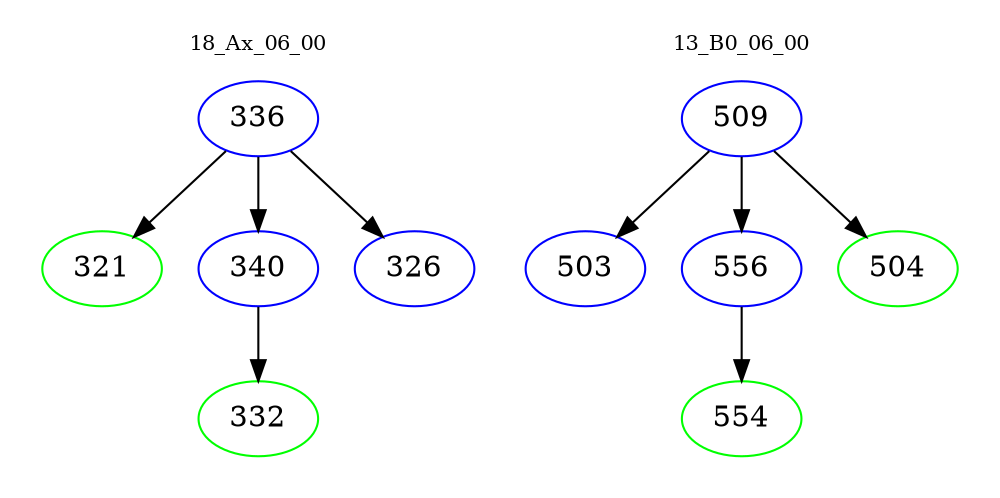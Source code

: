 digraph{
subgraph cluster_0 {
color = white
label = "18_Ax_06_00";
fontsize=10;
T0_336 [label="336", color="blue"]
T0_336 -> T0_321 [color="black"]
T0_321 [label="321", color="green"]
T0_336 -> T0_340 [color="black"]
T0_340 [label="340", color="blue"]
T0_340 -> T0_332 [color="black"]
T0_332 [label="332", color="green"]
T0_336 -> T0_326 [color="black"]
T0_326 [label="326", color="blue"]
}
subgraph cluster_1 {
color = white
label = "13_B0_06_00";
fontsize=10;
T1_509 [label="509", color="blue"]
T1_509 -> T1_503 [color="black"]
T1_503 [label="503", color="blue"]
T1_509 -> T1_556 [color="black"]
T1_556 [label="556", color="blue"]
T1_556 -> T1_554 [color="black"]
T1_554 [label="554", color="green"]
T1_509 -> T1_504 [color="black"]
T1_504 [label="504", color="green"]
}
}
